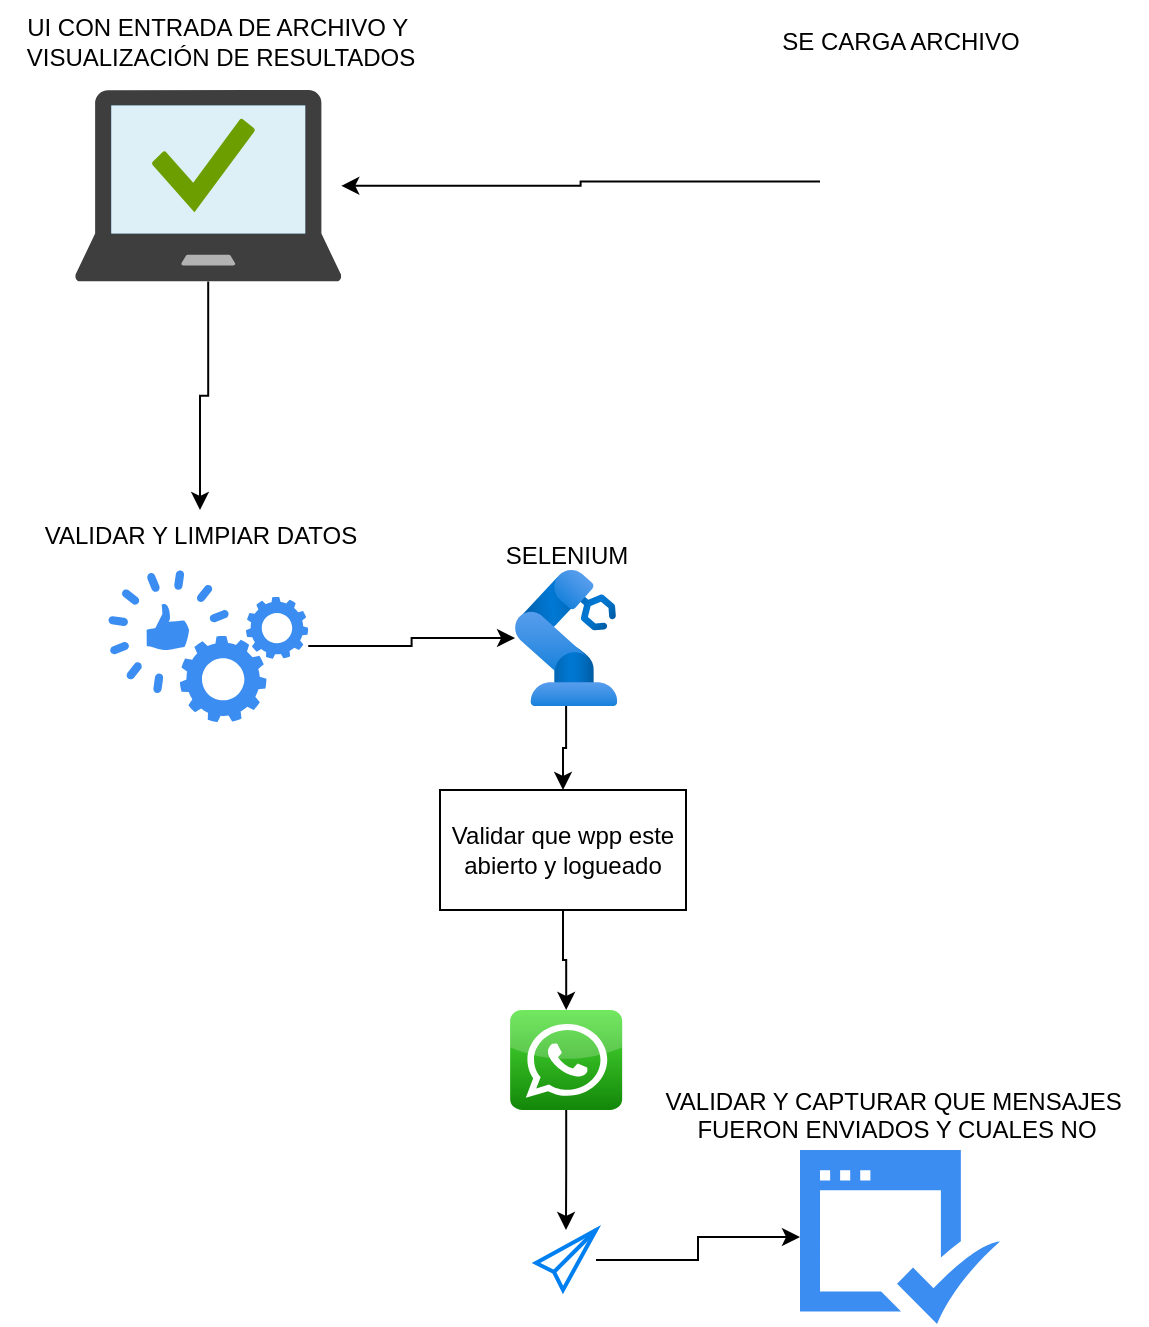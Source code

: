 <mxfile version="26.1.0">
  <diagram name="Page-1" id="RQP5kNxrBPHeuqEZRj8b">
    <mxGraphModel dx="1434" dy="738" grid="1" gridSize="10" guides="1" tooltips="1" connect="1" arrows="1" fold="1" page="1" pageScale="1" pageWidth="850" pageHeight="1100" math="0" shadow="0">
      <root>
        <mxCell id="0" />
        <mxCell id="1" parent="0" />
        <mxCell id="pGDazYnwIN7U0w7V8adS-6" value="" style="edgeStyle=orthogonalEdgeStyle;rounded=0;orthogonalLoop=1;jettySize=auto;html=1;" edge="1" parent="1" source="pGDazYnwIN7U0w7V8adS-1" target="pGDazYnwIN7U0w7V8adS-4">
          <mxGeometry relative="1" as="geometry" />
        </mxCell>
        <mxCell id="pGDazYnwIN7U0w7V8adS-1" value="" style="image;aspect=fixed;html=1;points=[];align=center;fontSize=12;image=img/lib/azure2/other/Defender_Industrial_Robot.svg;" vertex="1" parent="1">
          <mxGeometry x="377.54" y="460" width="51.08" height="68" as="geometry" />
        </mxCell>
        <mxCell id="pGDazYnwIN7U0w7V8adS-19" value="" style="edgeStyle=orthogonalEdgeStyle;rounded=0;orthogonalLoop=1;jettySize=auto;html=1;" edge="1" parent="1" source="pGDazYnwIN7U0w7V8adS-2" target="pGDazYnwIN7U0w7V8adS-18">
          <mxGeometry relative="1" as="geometry" />
        </mxCell>
        <mxCell id="pGDazYnwIN7U0w7V8adS-2" value="" style="dashed=0;outlineConnect=0;html=1;align=center;labelPosition=center;verticalLabelPosition=bottom;verticalAlign=top;shape=mxgraph.webicons.whatsapp;fillColor=#4FE238;gradientColor=#138709" vertex="1" parent="1">
          <mxGeometry x="375.08" y="680" width="56" height="50" as="geometry" />
        </mxCell>
        <mxCell id="pGDazYnwIN7U0w7V8adS-7" value="" style="edgeStyle=orthogonalEdgeStyle;rounded=0;orthogonalLoop=1;jettySize=auto;html=1;" edge="1" parent="1" source="pGDazYnwIN7U0w7V8adS-4" target="pGDazYnwIN7U0w7V8adS-2">
          <mxGeometry relative="1" as="geometry" />
        </mxCell>
        <mxCell id="pGDazYnwIN7U0w7V8adS-4" value="Validar que wpp este abierto y logueado" style="rounded=0;whiteSpace=wrap;html=1;" vertex="1" parent="1">
          <mxGeometry x="340" y="570" width="123" height="60" as="geometry" />
        </mxCell>
        <mxCell id="pGDazYnwIN7U0w7V8adS-26" value="" style="edgeStyle=orthogonalEdgeStyle;rounded=0;orthogonalLoop=1;jettySize=auto;html=1;" edge="1" parent="1" source="pGDazYnwIN7U0w7V8adS-8" target="pGDazYnwIN7U0w7V8adS-24">
          <mxGeometry relative="1" as="geometry" />
        </mxCell>
        <mxCell id="pGDazYnwIN7U0w7V8adS-8" value="" style="shape=image;html=1;verticalAlign=top;verticalLabelPosition=bottom;labelBackgroundColor=#ffffff;imageAspect=0;aspect=fixed;image=https://cdn1.iconfinder.com/data/icons/Futurosoft%20Icons%200.5.2/128x128/mimetypes/xls.png" vertex="1" parent="1">
          <mxGeometry x="530" y="215.76" width="100" height="100" as="geometry" />
        </mxCell>
        <mxCell id="pGDazYnwIN7U0w7V8adS-14" value="" style="edgeStyle=orthogonalEdgeStyle;rounded=0;orthogonalLoop=1;jettySize=auto;html=1;" edge="1" parent="1" source="pGDazYnwIN7U0w7V8adS-12" target="pGDazYnwIN7U0w7V8adS-1">
          <mxGeometry relative="1" as="geometry" />
        </mxCell>
        <mxCell id="pGDazYnwIN7U0w7V8adS-12" value="" style="sketch=0;html=1;aspect=fixed;strokeColor=none;shadow=0;fillColor=#3B8DF1;verticalAlign=top;labelPosition=center;verticalLabelPosition=bottom;shape=mxgraph.gcp2.capabilities" vertex="1" parent="1">
          <mxGeometry x="174.13" y="460" width="100" height="76" as="geometry" />
        </mxCell>
        <mxCell id="pGDazYnwIN7U0w7V8adS-16" value="SELENIUM&lt;div&gt;&lt;br&gt;&lt;/div&gt;" style="text;html=1;align=center;verticalAlign=middle;resizable=0;points=[];autosize=1;strokeColor=none;fillColor=none;" vertex="1" parent="1">
          <mxGeometry x="363.08" y="440" width="80" height="40" as="geometry" />
        </mxCell>
        <mxCell id="pGDazYnwIN7U0w7V8adS-21" value="" style="edgeStyle=orthogonalEdgeStyle;rounded=0;orthogonalLoop=1;jettySize=auto;html=1;" edge="1" parent="1" source="pGDazYnwIN7U0w7V8adS-18" target="pGDazYnwIN7U0w7V8adS-20">
          <mxGeometry relative="1" as="geometry" />
        </mxCell>
        <mxCell id="pGDazYnwIN7U0w7V8adS-18" value="" style="html=1;verticalLabelPosition=bottom;align=center;labelBackgroundColor=#ffffff;verticalAlign=top;strokeWidth=2;strokeColor=#0080F0;shadow=0;dashed=0;shape=mxgraph.ios7.icons.pointer;" vertex="1" parent="1">
          <mxGeometry x="388" y="790" width="30" height="30" as="geometry" />
        </mxCell>
        <mxCell id="pGDazYnwIN7U0w7V8adS-20" value="" style="sketch=0;html=1;aspect=fixed;strokeColor=none;shadow=0;fillColor=#3B8DF1;verticalAlign=top;labelPosition=center;verticalLabelPosition=bottom;shape=mxgraph.gcp2.check_available" vertex="1" parent="1">
          <mxGeometry x="520" y="750" width="100" height="87" as="geometry" />
        </mxCell>
        <mxCell id="pGDazYnwIN7U0w7V8adS-22" value="VALIDAR Y CAPTURAR QUE MENSAJES&amp;nbsp;&lt;div&gt;FUERON ENVIADOS Y CUALES NO&lt;div&gt;&lt;br&gt;&lt;/div&gt;&lt;/div&gt;" style="text;html=1;align=center;verticalAlign=middle;resizable=0;points=[];autosize=1;strokeColor=none;fillColor=none;" vertex="1" parent="1">
          <mxGeometry x="443.08" y="710" width="250" height="60" as="geometry" />
        </mxCell>
        <mxCell id="pGDazYnwIN7U0w7V8adS-23" value="VALIDAR Y LIMPIAR DATOS&lt;div&gt;&lt;br&gt;&lt;/div&gt;" style="text;html=1;align=center;verticalAlign=middle;resizable=0;points=[];autosize=1;strokeColor=none;fillColor=none;" vertex="1" parent="1">
          <mxGeometry x="130" y="430" width="180" height="40" as="geometry" />
        </mxCell>
        <mxCell id="pGDazYnwIN7U0w7V8adS-34" value="" style="edgeStyle=orthogonalEdgeStyle;rounded=0;orthogonalLoop=1;jettySize=auto;html=1;" edge="1" parent="1" source="pGDazYnwIN7U0w7V8adS-24" target="pGDazYnwIN7U0w7V8adS-23">
          <mxGeometry relative="1" as="geometry" />
        </mxCell>
        <mxCell id="pGDazYnwIN7U0w7V8adS-24" value="" style="image;sketch=0;aspect=fixed;html=1;points=[];align=center;fontSize=12;image=img/lib/mscae/Managed_Desktop.svg;" vertex="1" parent="1">
          <mxGeometry x="157.63" y="220" width="133" height="95.76" as="geometry" />
        </mxCell>
        <mxCell id="pGDazYnwIN7U0w7V8adS-31" value="UI CON ENTRADA DE ARCHIVO Y&amp;nbsp;&lt;div&gt;VISUALIZACIÓN DE RESULTADOS&lt;/div&gt;" style="text;html=1;align=center;verticalAlign=middle;resizable=0;points=[];autosize=1;strokeColor=none;fillColor=none;" vertex="1" parent="1">
          <mxGeometry x="120" y="175.76" width="220" height="40" as="geometry" />
        </mxCell>
        <mxCell id="pGDazYnwIN7U0w7V8adS-32" value="SE CARGA ARCHIVO" style="text;html=1;align=center;verticalAlign=middle;resizable=0;points=[];autosize=1;strokeColor=none;fillColor=none;" vertex="1" parent="1">
          <mxGeometry x="500" y="180.76" width="140" height="30" as="geometry" />
        </mxCell>
      </root>
    </mxGraphModel>
  </diagram>
</mxfile>
